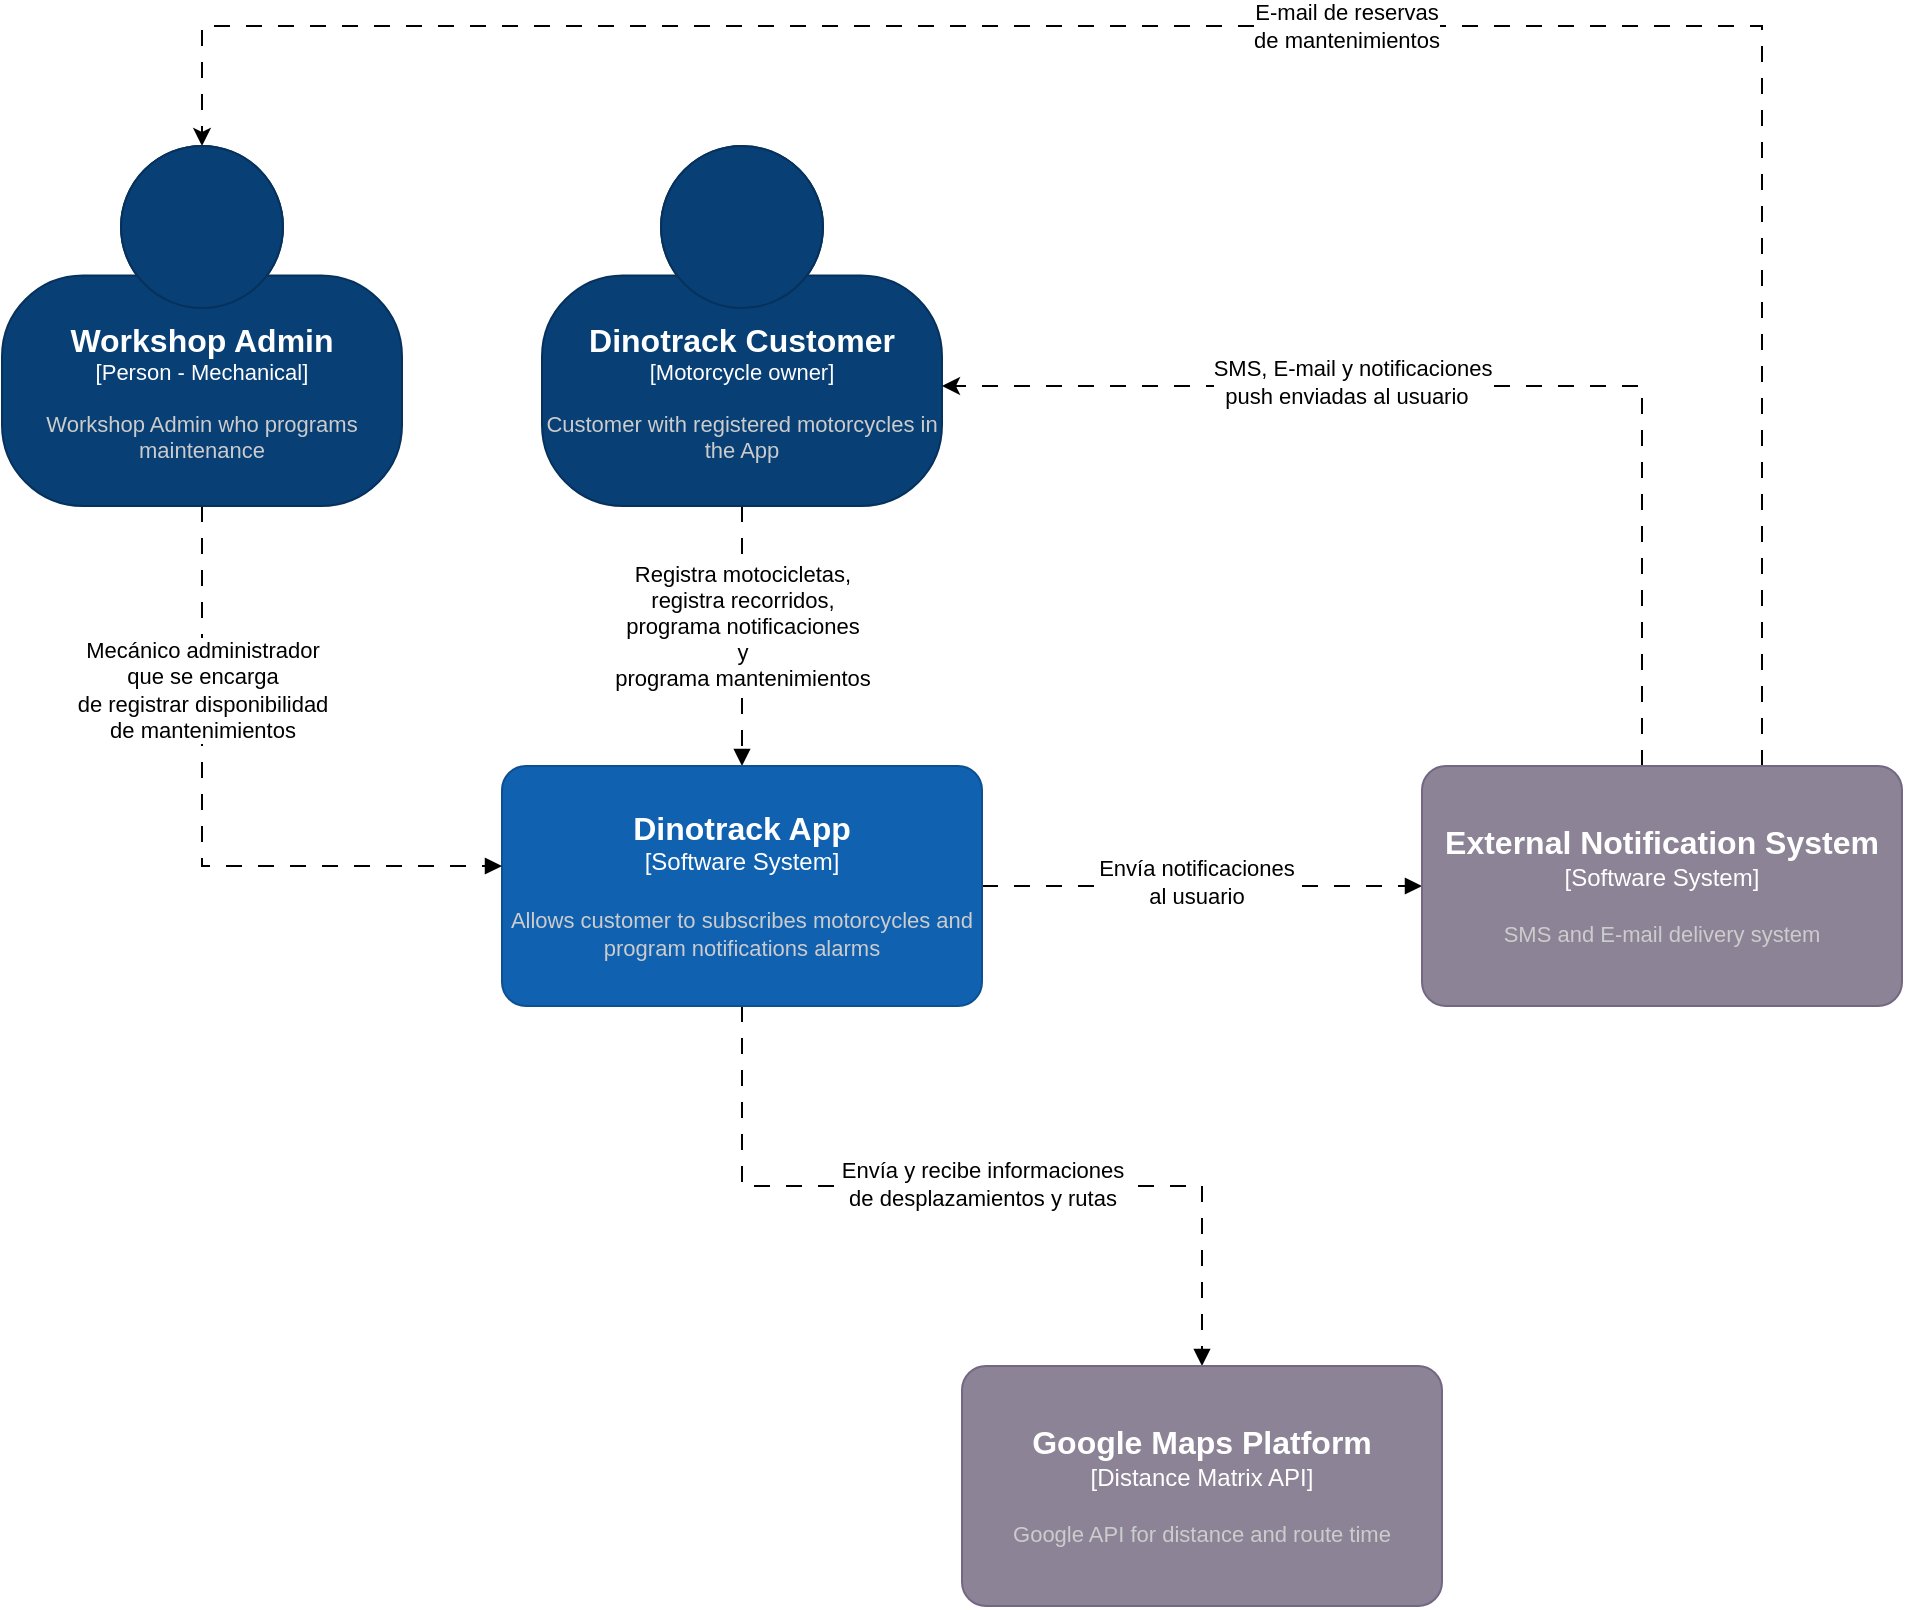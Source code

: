 <mxfile version="22.0.4" type="github" pages="2">
  <diagram name="Context Diagram" id="09mYGsBvBwi9Bdj3SzfG">
    <mxGraphModel dx="1994" dy="1832" grid="1" gridSize="10" guides="1" tooltips="1" connect="1" arrows="1" fold="1" page="1" pageScale="1" pageWidth="827" pageHeight="1169" math="0" shadow="0">
      <root>
        <mxCell id="0" />
        <mxCell id="1" parent="0" />
        <mxCell id="8kkV1aNBJOV69ewKnB3c-9" style="edgeStyle=orthogonalEdgeStyle;rounded=0;orthogonalLoop=1;jettySize=auto;html=1;dashed=1;endArrow=block;endFill=1;dashPattern=8 8;" parent="1" source="8kkV1aNBJOV69ewKnB3c-1" target="8kkV1aNBJOV69ewKnB3c-3" edge="1">
          <mxGeometry relative="1" as="geometry" />
        </mxCell>
        <mxCell id="8kkV1aNBJOV69ewKnB3c-12" value="Registra motocicletas, &lt;br&gt;registra recorridos, &lt;br&gt;programa notificaciones &lt;br&gt;y &lt;br&gt;programa mantenimientos" style="edgeLabel;html=1;align=center;verticalAlign=middle;resizable=0;points=[];" parent="8kkV1aNBJOV69ewKnB3c-9" vertex="1" connectable="0">
          <mxGeometry x="-0.322" y="1" relative="1" as="geometry">
            <mxPoint x="-1" y="16" as="offset" />
          </mxGeometry>
        </mxCell>
        <object placeholders="1" c4Name="Dinotrack Customer" c4Type="Motorcycle owner" c4Description="Customer with registered motorcycles in the App  " label="&lt;font style=&quot;font-size: 16px&quot;&gt;&lt;b&gt;%c4Name%&lt;/b&gt;&lt;/font&gt;&lt;div&gt;[%c4Type%]&lt;/div&gt;&lt;br&gt;&lt;div&gt;&lt;font style=&quot;font-size: 11px&quot;&gt;&lt;font color=&quot;#cccccc&quot;&gt;%c4Description%&lt;/font&gt;&lt;/div&gt;" id="8kkV1aNBJOV69ewKnB3c-1">
          <mxCell style="html=1;fontSize=11;dashed=0;whiteSpace=wrap;fillColor=#083F75;strokeColor=#06315C;fontColor=#ffffff;shape=mxgraph.c4.person2;align=center;metaEdit=1;points=[[0.5,0,0],[1,0.5,0],[1,0.75,0],[0.75,1,0],[0.5,1,0],[0.25,1,0],[0,0.75,0],[0,0.5,0]];resizable=0;" parent="1" vertex="1">
            <mxGeometry x="60" y="50" width="200" height="180" as="geometry" />
          </mxCell>
        </object>
        <mxCell id="8kkV1aNBJOV69ewKnB3c-10" style="edgeStyle=orthogonalEdgeStyle;rounded=0;orthogonalLoop=1;jettySize=auto;html=1;dashed=1;endArrow=block;endFill=1;dashPattern=8 8;" parent="1" source="8kkV1aNBJOV69ewKnB3c-3" target="8kkV1aNBJOV69ewKnB3c-8" edge="1">
          <mxGeometry relative="1" as="geometry" />
        </mxCell>
        <mxCell id="8kkV1aNBJOV69ewKnB3c-13" value="Envía notificaciones &lt;br&gt;al usuario" style="edgeLabel;html=1;align=center;verticalAlign=middle;resizable=0;points=[];" parent="8kkV1aNBJOV69ewKnB3c-10" vertex="1" connectable="0">
          <mxGeometry x="-0.033" y="2" relative="1" as="geometry">
            <mxPoint as="offset" />
          </mxGeometry>
        </mxCell>
        <mxCell id="8kkV1aNBJOV69ewKnB3c-11" style="edgeStyle=orthogonalEdgeStyle;rounded=0;orthogonalLoop=1;jettySize=auto;html=1;dashed=1;endArrow=block;endFill=1;dashPattern=8 8;" parent="1" source="8kkV1aNBJOV69ewKnB3c-3" target="8kkV1aNBJOV69ewKnB3c-6" edge="1">
          <mxGeometry relative="1" as="geometry" />
        </mxCell>
        <mxCell id="8kkV1aNBJOV69ewKnB3c-16" value="Envía y recibe informaciones &lt;br&gt;de desplazamientos y rutas" style="edgeLabel;html=1;align=center;verticalAlign=middle;resizable=0;points=[];" parent="8kkV1aNBJOV69ewKnB3c-11" vertex="1" connectable="0">
          <mxGeometry x="0.021" y="1" relative="1" as="geometry">
            <mxPoint as="offset" />
          </mxGeometry>
        </mxCell>
        <object placeholders="1" c4Name="Dinotrack App" c4Type="Software System" c4Description="Allows customer to subscribes motorcycles and program notifications alarms" label="&lt;font style=&quot;font-size: 16px&quot;&gt;&lt;b&gt;%c4Name%&lt;/b&gt;&lt;/font&gt;&lt;div&gt;[%c4Type%]&lt;/div&gt;&lt;br&gt;&lt;div&gt;&lt;font style=&quot;font-size: 11px&quot;&gt;&lt;font color=&quot;#cccccc&quot;&gt;%c4Description%&lt;/font&gt;&lt;/div&gt;" id="8kkV1aNBJOV69ewKnB3c-3">
          <mxCell style="rounded=1;whiteSpace=wrap;html=1;labelBackgroundColor=none;fillColor=#1061B0;fontColor=#ffffff;align=center;arcSize=10;strokeColor=#0D5091;metaEdit=1;resizable=0;points=[[0.25,0,0],[0.5,0,0],[0.75,0,0],[1,0.25,0],[1,0.5,0],[1,0.75,0],[0.75,1,0],[0.5,1,0],[0.25,1,0],[0,0.75,0],[0,0.5,0],[0,0.25,0]];" parent="1" vertex="1">
            <mxGeometry x="40" y="360" width="240" height="120" as="geometry" />
          </mxCell>
        </object>
        <object placeholders="1" c4Name="Google Maps Platform" c4Type="Distance Matrix API" c4Description="Google API for distance and route time" label="&lt;font style=&quot;font-size: 16px&quot;&gt;&lt;b&gt;%c4Name%&lt;/b&gt;&lt;/font&gt;&lt;div&gt;[%c4Type%]&lt;/div&gt;&lt;br&gt;&lt;div&gt;&lt;font style=&quot;font-size: 11px&quot;&gt;&lt;font color=&quot;#cccccc&quot;&gt;%c4Description%&lt;/font&gt;&lt;/div&gt;" id="8kkV1aNBJOV69ewKnB3c-6">
          <mxCell style="rounded=1;whiteSpace=wrap;html=1;labelBackgroundColor=none;fillColor=#8C8496;fontColor=#ffffff;align=center;arcSize=10;strokeColor=#736782;metaEdit=1;resizable=0;points=[[0.25,0,0],[0.5,0,0],[0.75,0,0],[1,0.25,0],[1,0.5,0],[1,0.75,0],[0.75,1,0],[0.5,1,0],[0.25,1,0],[0,0.75,0],[0,0.5,0],[0,0.25,0]];" parent="1" vertex="1">
            <mxGeometry x="270" y="660" width="240" height="120" as="geometry" />
          </mxCell>
        </object>
        <mxCell id="8kkV1aNBJOV69ewKnB3c-14" style="edgeStyle=orthogonalEdgeStyle;rounded=0;orthogonalLoop=1;jettySize=auto;html=1;dashed=1;dashPattern=8 8;" parent="1" source="8kkV1aNBJOV69ewKnB3c-8" target="8kkV1aNBJOV69ewKnB3c-1" edge="1">
          <mxGeometry relative="1" as="geometry">
            <Array as="points">
              <mxPoint x="610" y="170" />
            </Array>
          </mxGeometry>
        </mxCell>
        <mxCell id="8kkV1aNBJOV69ewKnB3c-15" value="SMS, E-mail y notificaciones &lt;br&gt;push enviadas al usuario&amp;nbsp;&amp;nbsp;" style="edgeLabel;html=1;align=center;verticalAlign=middle;resizable=0;points=[];" parent="8kkV1aNBJOV69ewKnB3c-14" vertex="1" connectable="0">
          <mxGeometry x="0.238" y="-2" relative="1" as="geometry">
            <mxPoint x="-1" as="offset" />
          </mxGeometry>
        </mxCell>
        <mxCell id="S4lYnm_bxFF5vn3ReflA-4" style="edgeStyle=orthogonalEdgeStyle;rounded=0;orthogonalLoop=1;jettySize=auto;html=1;dashed=1;dashPattern=8 8;" edge="1" parent="1" source="8kkV1aNBJOV69ewKnB3c-8" target="S4lYnm_bxFF5vn3ReflA-1">
          <mxGeometry relative="1" as="geometry">
            <mxPoint x="670" y="340.0" as="sourcePoint" />
            <mxPoint x="-100" y="30.0" as="targetPoint" />
            <Array as="points">
              <mxPoint x="670" y="-10" />
              <mxPoint x="-110" y="-10" />
            </Array>
          </mxGeometry>
        </mxCell>
        <mxCell id="S4lYnm_bxFF5vn3ReflA-5" value="E-mail de reservas &lt;br&gt;de mantenimientos" style="edgeLabel;html=1;align=center;verticalAlign=middle;resizable=0;points=[];" vertex="1" connectable="0" parent="S4lYnm_bxFF5vn3ReflA-4">
          <mxGeometry x="-0.045" relative="1" as="geometry">
            <mxPoint as="offset" />
          </mxGeometry>
        </mxCell>
        <object placeholders="1" c4Name="External Notification System" c4Type="Software System" c4Description="SMS and E-mail delivery system " label="&lt;font style=&quot;font-size: 16px&quot;&gt;&lt;b&gt;%c4Name%&lt;/b&gt;&lt;/font&gt;&lt;div&gt;[%c4Type%]&lt;/div&gt;&lt;br&gt;&lt;div&gt;&lt;font style=&quot;font-size: 11px&quot;&gt;&lt;font color=&quot;#cccccc&quot;&gt;%c4Description%&lt;/font&gt;&lt;/div&gt;" id="8kkV1aNBJOV69ewKnB3c-8">
          <mxCell style="rounded=1;whiteSpace=wrap;html=1;labelBackgroundColor=none;fillColor=#8C8496;fontColor=#ffffff;align=center;arcSize=10;strokeColor=#736782;metaEdit=1;resizable=0;points=[[0.25,0,0],[0.5,0,0],[0.75,0,0],[1,0.25,0],[1,0.5,0],[1,0.75,0],[0.75,1,0],[0.5,1,0],[0.25,1,0],[0,0.75,0],[0,0.5,0],[0,0.25,0]];" parent="1" vertex="1">
            <mxGeometry x="500" y="360" width="240" height="120" as="geometry" />
          </mxCell>
        </object>
        <mxCell id="S4lYnm_bxFF5vn3ReflA-2" style="edgeStyle=orthogonalEdgeStyle;rounded=0;orthogonalLoop=1;jettySize=auto;html=1;dashed=1;dashPattern=8 8;endArrow=block;endFill=1;" edge="1" parent="1" source="S4lYnm_bxFF5vn3ReflA-1" target="8kkV1aNBJOV69ewKnB3c-3">
          <mxGeometry relative="1" as="geometry">
            <Array as="points">
              <mxPoint x="-110" y="410" />
            </Array>
          </mxGeometry>
        </mxCell>
        <mxCell id="S4lYnm_bxFF5vn3ReflA-3" value="Mecánico administrador &lt;br&gt;que se encarga &lt;br&gt;de registrar disponibilidad &lt;br&gt;de mantenimientos" style="edgeLabel;html=1;align=center;verticalAlign=middle;resizable=0;points=[];" vertex="1" connectable="0" parent="S4lYnm_bxFF5vn3ReflA-2">
          <mxGeometry x="-0.201" y="1" relative="1" as="geometry">
            <mxPoint x="-1" y="-40" as="offset" />
          </mxGeometry>
        </mxCell>
        <object placeholders="1" c4Name="Workshop Admin" c4Type="Person - Mechanical" c4Description="Workshop Admin who programs maintenance" label="&lt;font style=&quot;font-size: 16px&quot;&gt;&lt;b&gt;%c4Name%&lt;/b&gt;&lt;/font&gt;&lt;div&gt;[%c4Type%]&lt;/div&gt;&lt;br&gt;&lt;div&gt;&lt;font style=&quot;font-size: 11px&quot;&gt;&lt;font color=&quot;#cccccc&quot;&gt;%c4Description%&lt;/font&gt;&lt;/div&gt;" id="S4lYnm_bxFF5vn3ReflA-1">
          <mxCell style="html=1;fontSize=11;dashed=0;whiteSpace=wrap;fillColor=#083F75;strokeColor=#06315C;fontColor=#ffffff;shape=mxgraph.c4.person2;align=center;metaEdit=1;points=[[0.5,0,0],[1,0.5,0],[1,0.75,0],[0.75,1,0],[0.5,1,0],[0.25,1,0],[0,0.75,0],[0,0.5,0]];resizable=0;" vertex="1" parent="1">
            <mxGeometry x="-210" y="50" width="200" height="180" as="geometry" />
          </mxCell>
        </object>
      </root>
    </mxGraphModel>
  </diagram>
  <diagram id="c7A6670RVn4q42B2EhU9" name="Containers_Diagram">
    <mxGraphModel dx="2927" dy="2363" grid="1" gridSize="10" guides="1" tooltips="1" connect="1" arrows="1" fold="1" page="1" pageScale="1" pageWidth="827" pageHeight="1169" math="0" shadow="0">
      <root>
        <mxCell id="0" />
        <mxCell id="1" parent="0" />
        <mxCell id="_yoZLdchrc5oPFg8rBou-1" style="edgeStyle=orthogonalEdgeStyle;rounded=0;orthogonalLoop=1;jettySize=auto;html=1;dashed=1;dashPattern=8 8;endArrow=block;endFill=1;" edge="1" parent="1" source="pxoD0LOe4BjfB0-YjfHs-1" target="XR3SBwEJAgrsqBT9ARyV-2">
          <mxGeometry relative="1" as="geometry" />
        </mxCell>
        <mxCell id="_yoZLdchrc5oPFg8rBou-3" value="Registro, acceso a motos registradas&lt;br style=&quot;font-size: 12px;&quot;&gt;configura alertas&lt;br style=&quot;font-size: 12px;&quot;&gt;programa mantenimientos" style="edgeLabel;html=1;align=center;verticalAlign=middle;resizable=0;points=[];fontSize=12;fontFamily=Helvetica;fontColor=default;" vertex="1" connectable="0" parent="_yoZLdchrc5oPFg8rBou-1">
          <mxGeometry x="-0.148" y="-1" relative="1" as="geometry">
            <mxPoint x="1" y="-27" as="offset" />
          </mxGeometry>
        </mxCell>
        <object placeholders="1" c4Name="Dinotrack Customer" c4Type="Motorcycle owner" c4Description="Customer with registered motorcycles in the App  " label="&lt;font style=&quot;font-size: 16px&quot;&gt;&lt;b&gt;%c4Name%&lt;/b&gt;&lt;/font&gt;&lt;div&gt;[%c4Type%]&lt;/div&gt;&lt;br&gt;&lt;div&gt;&lt;font style=&quot;font-size: 11px&quot;&gt;&lt;font color=&quot;#cccccc&quot;&gt;%c4Description%&lt;/font&gt;&lt;/div&gt;" id="pxoD0LOe4BjfB0-YjfHs-1">
          <mxCell style="html=1;fontSize=11;dashed=0;whiteSpace=wrap;fillColor=#083F75;strokeColor=#06315C;fontColor=#ffffff;shape=mxgraph.c4.person2;align=center;metaEdit=1;points=[[0.5,0,0],[1,0.5,0],[1,0.75,0],[0.75,1,0],[0.5,1,0],[0.25,1,0],[0,0.75,0],[0,0.5,0]];resizable=0;" vertex="1" parent="1">
            <mxGeometry x="360" y="-40" width="200" height="180" as="geometry" />
          </mxCell>
        </object>
        <object placeholders="1" c4Name="Dinotrack App" c4Type="SystemScopeBoundary" c4Application="Software System" label="&lt;font style=&quot;font-size: 16px&quot;&gt;&lt;b&gt;&lt;div style=&quot;text-align: left&quot;&gt;%c4Name%&lt;/div&gt;&lt;/b&gt;&lt;/font&gt;&lt;div style=&quot;text-align: left&quot;&gt;[%c4Application%]&lt;/div&gt;" id="pxoD0LOe4BjfB0-YjfHs-2">
          <mxCell style="rounded=1;fontSize=11;whiteSpace=wrap;html=1;dashed=1;arcSize=20;fillColor=none;strokeColor=#666666;fontColor=#333333;labelBackgroundColor=none;align=left;verticalAlign=bottom;labelBorderColor=none;spacingTop=0;spacing=10;dashPattern=8 4;metaEdit=1;rotatable=0;perimeter=rectanglePerimeter;noLabel=0;labelPadding=0;allowArrows=0;connectable=0;expand=0;recursiveResize=0;editable=1;pointerEvents=0;absoluteArcSize=1;points=[[0.25,0,0],[0.5,0,0],[0.75,0,0],[1,0.25,0],[1,0.5,0],[1,0.75,0],[0.75,1,0],[0.5,1,0],[0.25,1,0],[0,0.75,0],[0,0.5,0],[0,0.25,0]];" vertex="1" parent="1">
            <mxGeometry x="-150" y="230" width="1030" height="570" as="geometry" />
          </mxCell>
        </object>
        <object placeholders="1" c4Name="Google Maps Platform" c4Type="Distance Matrix API" c4Description="Google API for distance and route time" label="&lt;font style=&quot;font-size: 16px&quot;&gt;&lt;b&gt;%c4Name%&lt;/b&gt;&lt;/font&gt;&lt;div&gt;[%c4Type%]&lt;/div&gt;&lt;br&gt;&lt;div&gt;&lt;font style=&quot;font-size: 11px&quot;&gt;&lt;font color=&quot;#cccccc&quot;&gt;%c4Description%&lt;/font&gt;&lt;/div&gt;" id="7BKABJqxJzx8NaoXApmd-1">
          <mxCell style="rounded=1;whiteSpace=wrap;html=1;labelBackgroundColor=none;fillColor=#8C8496;fontColor=#ffffff;align=center;arcSize=10;strokeColor=#736782;metaEdit=1;resizable=0;points=[[0.25,0,0],[0.5,0,0],[0.75,0,0],[1,0.25,0],[1,0.5,0],[1,0.75,0],[0.75,1,0],[0.5,1,0],[0.25,1,0],[0,0.75,0],[0,0.5,0],[0,0.25,0]];" vertex="1" parent="1">
            <mxGeometry x="1010" y="525" width="240" height="120" as="geometry" />
          </mxCell>
        </object>
        <object placeholders="1" c4Name="External Notification System" c4Type="Software System" c4Description="SMS and E-mail delivery system " label="&lt;font style=&quot;font-size: 16px&quot;&gt;&lt;b&gt;%c4Name%&lt;/b&gt;&lt;/font&gt;&lt;div&gt;[%c4Type%]&lt;/div&gt;&lt;br&gt;&lt;div&gt;&lt;font style=&quot;font-size: 11px&quot;&gt;&lt;font color=&quot;#cccccc&quot;&gt;%c4Description%&lt;/font&gt;&lt;/div&gt;" id="7BKABJqxJzx8NaoXApmd-2">
          <mxCell style="rounded=1;whiteSpace=wrap;html=1;labelBackgroundColor=none;fillColor=#8C8496;fontColor=#ffffff;align=center;arcSize=10;strokeColor=#736782;metaEdit=1;resizable=0;points=[[0.25,0,0],[0.5,0,0],[0.75,0,0],[1,0.25,0],[1,0.5,0],[1,0.75,0],[0.75,1,0],[0.5,1,0],[0.25,1,0],[0,0.75,0],[0,0.5,0],[0,0.25,0]];" vertex="1" parent="1">
            <mxGeometry x="1010" y="300" width="240" height="120" as="geometry" />
          </mxCell>
        </object>
        <mxCell id="sYzOr2oWI7Pe9C522zrF-1" style="edgeStyle=orthogonalEdgeStyle;rounded=0;orthogonalLoop=1;jettySize=auto;html=1;dashed=1;dashPattern=8 8;" edge="1" parent="1" source="7BKABJqxJzx8NaoXApmd-2" target="pxoD0LOe4BjfB0-YjfHs-1">
          <mxGeometry relative="1" as="geometry">
            <Array as="points">
              <mxPoint x="1110" y="70" />
            </Array>
            <mxPoint x="1130" y="230" as="sourcePoint" />
            <mxPoint x="750" y="40" as="targetPoint" />
          </mxGeometry>
        </mxCell>
        <mxCell id="sYzOr2oWI7Pe9C522zrF-2" value="SMS, E-mail y notificaciones &lt;br&gt;push enviadas al usuario&amp;nbsp;&amp;nbsp;" style="edgeLabel;html=1;align=center;verticalAlign=middle;resizable=0;points=[];" vertex="1" connectable="0" parent="sYzOr2oWI7Pe9C522zrF-1">
          <mxGeometry x="0.238" y="-2" relative="1" as="geometry">
            <mxPoint x="-1" as="offset" />
          </mxGeometry>
        </mxCell>
        <object placeholders="1" c4Type="Container name" c4Container="Container" c4Technology="SQL Server " c4Description="SQl Server Database" label="&lt;font style=&quot;font-size: 16px&quot;&gt;&lt;b&gt;%c4Type%&lt;/b&gt;&lt;/font&gt;&lt;div&gt;[%c4Container%:&amp;nbsp;%c4Technology%]&lt;/div&gt;&lt;br&gt;&lt;div&gt;&lt;font style=&quot;font-size: 11px&quot;&gt;&lt;font color=&quot;#E6E6E6&quot;&gt;%c4Description%&lt;/font&gt;&lt;/div&gt;" id="XR3SBwEJAgrsqBT9ARyV-1">
          <mxCell style="shape=cylinder3;size=15;whiteSpace=wrap;html=1;boundedLbl=1;rounded=0;labelBackgroundColor=none;fillColor=#23A2D9;fontSize=12;fontColor=#ffffff;align=center;strokeColor=#0E7DAD;metaEdit=1;points=[[0.5,0,0],[1,0.25,0],[1,0.5,0],[1,0.75,0],[0.5,1,0],[0,0.75,0],[0,0.5,0],[0,0.25,0]];resizable=0;" vertex="1" parent="1">
            <mxGeometry x="-70" y="560" width="240" height="120" as="geometry" />
          </mxCell>
        </object>
        <mxCell id="sfiNd3wLtVvI8SqEKrYE-2" style="edgeStyle=orthogonalEdgeStyle;shape=connector;rounded=0;orthogonalLoop=1;jettySize=auto;html=1;dashed=1;dashPattern=8 8;labelBackgroundColor=default;strokeColor=default;align=center;verticalAlign=middle;fontFamily=Helvetica;fontSize=11;fontColor=default;endArrow=block;endFill=1;" edge="1" parent="1" source="XR3SBwEJAgrsqBT9ARyV-2" target="XR3SBwEJAgrsqBT9ARyV-3">
          <mxGeometry relative="1" as="geometry" />
        </mxCell>
        <object placeholders="1" c4Type="web browser" c4Container="Single-Page Application" c4Technology="Blazor, C#" c4Description="Provides the functionality of Dinotrack system via web browser when customer is authenticated" label="&lt;font style=&quot;font-size: 16px&quot;&gt;&lt;b&gt;%c4Type%&lt;/b&gt;&lt;/font&gt;&lt;div&gt;[%c4Container%:&amp;nbsp;%c4Technology%]&lt;/div&gt;&lt;br&gt;&lt;div&gt;&lt;font style=&quot;font-size: 11px&quot;&gt;&lt;font color=&quot;#E6E6E6&quot;&gt;%c4Description%&lt;/font&gt;&lt;/div&gt;" id="XR3SBwEJAgrsqBT9ARyV-2">
          <mxCell style="shape=mxgraph.c4.webBrowserContainer2;whiteSpace=wrap;html=1;boundedLbl=1;rounded=0;labelBackgroundColor=none;strokeColor=#118ACD;fillColor=#23A2D9;strokeColor=#118ACD;strokeColor2=#0E7DAD;fontSize=12;fontColor=#ffffff;align=center;metaEdit=1;points=[[0.5,0,0],[1,0.25,0],[1,0.5,0],[1,0.75,0],[0.5,1,0],[0,0.75,0],[0,0.5,0],[0,0.25,0]];resizable=0;" vertex="1" parent="1">
            <mxGeometry x="340" y="290" width="240" height="160" as="geometry" />
          </mxCell>
        </object>
        <mxCell id="sfiNd3wLtVvI8SqEKrYE-3" style="edgeStyle=orthogonalEdgeStyle;shape=connector;rounded=0;orthogonalLoop=1;jettySize=auto;html=1;dashed=1;dashPattern=8 8;labelBackgroundColor=default;strokeColor=default;align=center;verticalAlign=middle;fontFamily=Helvetica;fontSize=11;fontColor=default;endArrow=block;endFill=1;" edge="1" parent="1" source="XR3SBwEJAgrsqBT9ARyV-3" target="XR3SBwEJAgrsqBT9ARyV-1">
          <mxGeometry relative="1" as="geometry" />
        </mxCell>
        <mxCell id="sfiNd3wLtVvI8SqEKrYE-5" style="shape=connector;rounded=0;orthogonalLoop=1;jettySize=auto;html=1;dashed=1;dashPattern=8 8;labelBackgroundColor=default;strokeColor=default;align=center;verticalAlign=middle;fontFamily=Helvetica;fontSize=11;fontColor=default;endArrow=block;endFill=1;exitX=0.997;exitY=0.371;exitDx=0;exitDy=0;exitPerimeter=0;entryX=0;entryY=0.5;entryDx=0;entryDy=0;entryPerimeter=0;" edge="1" parent="1" source="XR3SBwEJAgrsqBT9ARyV-3" target="7BKABJqxJzx8NaoXApmd-2">
          <mxGeometry relative="1" as="geometry" />
        </mxCell>
        <object placeholders="1" c4Name="API - Backend" c4Type="Container" c4Technology="C# .Net" c4Description="Servicios expuestos para el consumo de la aplicación" label="&lt;font style=&quot;font-size: 16px&quot;&gt;&lt;b&gt;%c4Name%&lt;/b&gt;&lt;/font&gt;&lt;div&gt;[%c4Type%: %c4Technology%]&lt;/div&gt;&lt;br&gt;&lt;div&gt;&lt;font style=&quot;font-size: 11px&quot;&gt;&lt;font color=&quot;#E6E6E6&quot;&gt;%c4Description%&lt;/font&gt;&lt;/div&gt;" id="XR3SBwEJAgrsqBT9ARyV-3">
          <mxCell style="rounded=1;whiteSpace=wrap;html=1;fontSize=11;labelBackgroundColor=none;fillColor=#23A2D9;fontColor=#ffffff;align=center;arcSize=10;strokeColor=#0E7DAD;metaEdit=1;resizable=0;points=[[0.25,0,0],[0.5,0,0],[0.75,0,0],[1,0.25,0],[1,0.5,0],[1,0.75,0],[0.75,1,0],[0.5,1,0],[0.25,1,0],[0,0.75,0],[0,0.5,0],[0,0.25,0]];" vertex="1" parent="1">
            <mxGeometry x="340" y="560" width="240" height="120" as="geometry" />
          </mxCell>
        </object>
        <mxCell id="_yoZLdchrc5oPFg8rBou-2" style="shape=connector;rounded=0;orthogonalLoop=1;jettySize=auto;html=1;dashed=1;dashPattern=8 8;labelBackgroundColor=default;strokeColor=default;align=center;verticalAlign=middle;fontFamily=Helvetica;fontSize=11;fontColor=default;endArrow=block;endFill=1;entryX=0.004;entryY=0.535;entryDx=0;entryDy=0;entryPerimeter=0;exitX=0.5;exitY=1;exitDx=0;exitDy=0;exitPerimeter=0;" edge="1" parent="1" source="7unO6IHK95kUUavzI3n7-1" target="XR3SBwEJAgrsqBT9ARyV-2">
          <mxGeometry relative="1" as="geometry">
            <mxPoint x="140" y="140" as="sourcePoint" />
          </mxGeometry>
        </mxCell>
        <mxCell id="sfiNd3wLtVvI8SqEKrYE-1" value="Configurar horarios&lt;br style=&quot;font-size: 12px;&quot;&gt;Gestiona mantenimientos" style="edgeLabel;html=1;align=center;verticalAlign=middle;resizable=0;points=[];fontSize=12;fontFamily=Helvetica;fontColor=default;" vertex="1" connectable="0" parent="_yoZLdchrc5oPFg8rBou-2">
          <mxGeometry x="-0.076" relative="1" as="geometry">
            <mxPoint x="-43" y="-73" as="offset" />
          </mxGeometry>
        </mxCell>
        <object placeholders="1" c4Name="Workshop Admin" c4Type="Person - Mechanical" c4Description="Workshop Admin who programs maintenance" label="&lt;font style=&quot;font-size: 16px&quot;&gt;&lt;b&gt;%c4Name%&lt;/b&gt;&lt;/font&gt;&lt;div&gt;[%c4Type%]&lt;/div&gt;&lt;br&gt;&lt;div&gt;&lt;font style=&quot;font-size: 11px&quot;&gt;&lt;font color=&quot;#cccccc&quot;&gt;%c4Description%&lt;/font&gt;&lt;/div&gt;" id="7unO6IHK95kUUavzI3n7-1">
          <mxCell style="html=1;fontSize=11;dashed=0;whiteSpace=wrap;fillColor=#083F75;strokeColor=#06315C;fontColor=#ffffff;shape=mxgraph.c4.person2;align=center;metaEdit=1;points=[[0.5,0,0],[1,0.5,0],[1,0.75,0],[0.75,1,0],[0.5,1,0],[0.25,1,0],[0,0.75,0],[0,0.5,0]];resizable=0;" vertex="1" parent="1">
            <mxGeometry x="50" y="-40" width="200" height="180" as="geometry" />
          </mxCell>
        </object>
        <mxCell id="AkPY05CZRVHyAO28Z3V6-1" style="edgeStyle=orthogonalEdgeStyle;rounded=0;orthogonalLoop=1;jettySize=auto;html=1;dashed=1;dashPattern=8 8;" edge="1" parent="1" source="7BKABJqxJzx8NaoXApmd-2" target="7unO6IHK95kUUavzI3n7-1">
          <mxGeometry relative="1" as="geometry">
            <mxPoint x="1070.14" y="270" as="sourcePoint" />
            <mxPoint x="300.14" y="-40" as="targetPoint" />
            <Array as="points">
              <mxPoint x="1160" y="-80" />
              <mxPoint x="150" y="-80" />
            </Array>
          </mxGeometry>
        </mxCell>
        <mxCell id="AkPY05CZRVHyAO28Z3V6-2" value="E-mail de reservas &lt;br&gt;de mantenimientos" style="edgeLabel;html=1;align=center;verticalAlign=middle;resizable=0;points=[];" vertex="1" connectable="0" parent="AkPY05CZRVHyAO28Z3V6-1">
          <mxGeometry x="-0.045" relative="1" as="geometry">
            <mxPoint as="offset" />
          </mxGeometry>
        </mxCell>
        <mxCell id="sfiNd3wLtVvI8SqEKrYE-4" style="shape=connector;rounded=0;orthogonalLoop=1;jettySize=auto;html=1;entryX=0;entryY=0.5;entryDx=0;entryDy=0;entryPerimeter=0;dashed=1;dashPattern=8 8;labelBackgroundColor=default;strokeColor=default;align=center;verticalAlign=middle;fontFamily=Helvetica;fontSize=11;fontColor=default;endArrow=block;endFill=1;exitX=1;exitY=0.5;exitDx=0;exitDy=0;exitPerimeter=0;" edge="1" parent="1" source="XR3SBwEJAgrsqBT9ARyV-3" target="7BKABJqxJzx8NaoXApmd-1">
          <mxGeometry relative="1" as="geometry" />
        </mxCell>
      </root>
    </mxGraphModel>
  </diagram>
</mxfile>

